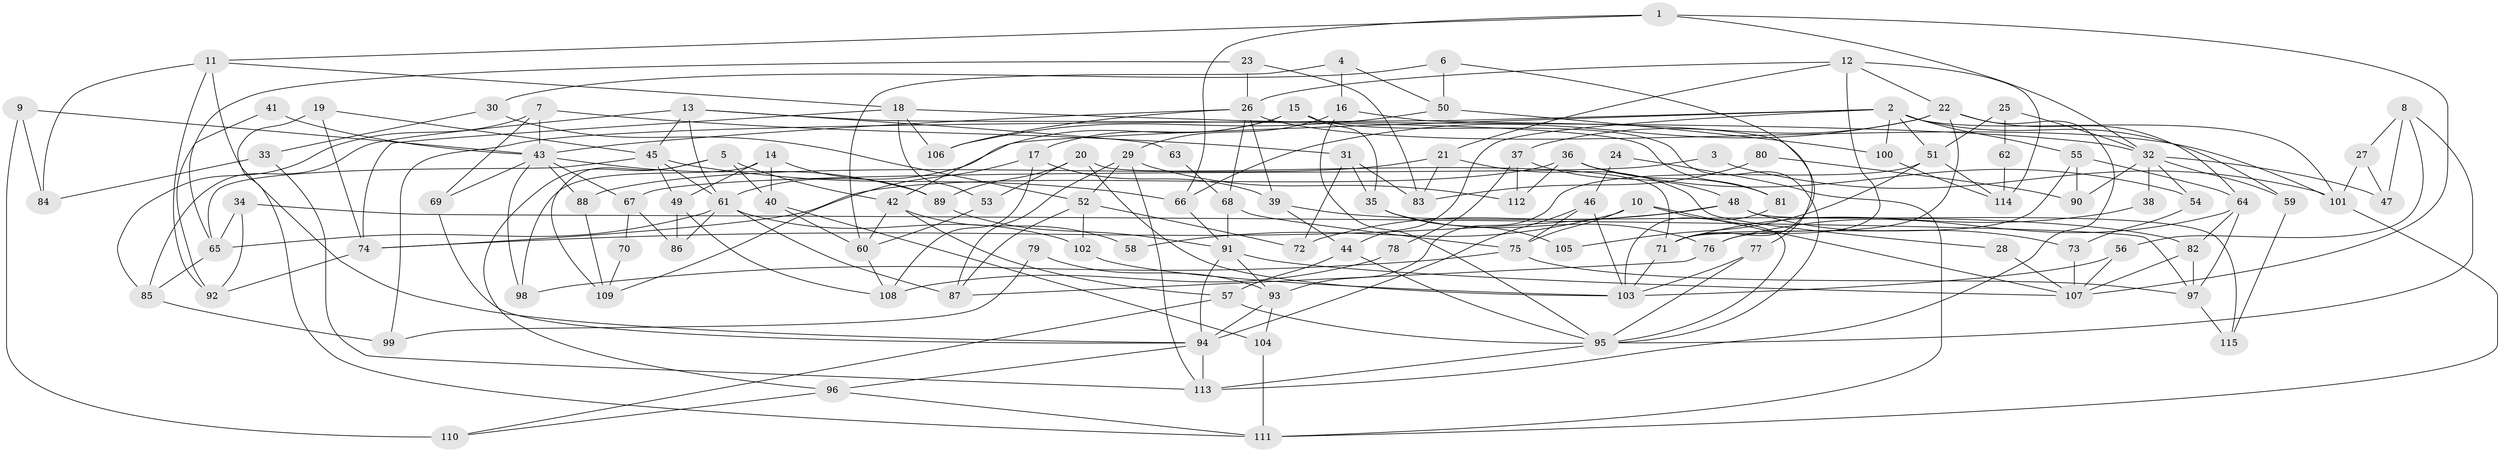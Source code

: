 // Generated by graph-tools (version 1.1) at 2025/11/02/27/25 16:11:18]
// undirected, 115 vertices, 230 edges
graph export_dot {
graph [start="1"]
  node [color=gray90,style=filled];
  1;
  2;
  3;
  4;
  5;
  6;
  7;
  8;
  9;
  10;
  11;
  12;
  13;
  14;
  15;
  16;
  17;
  18;
  19;
  20;
  21;
  22;
  23;
  24;
  25;
  26;
  27;
  28;
  29;
  30;
  31;
  32;
  33;
  34;
  35;
  36;
  37;
  38;
  39;
  40;
  41;
  42;
  43;
  44;
  45;
  46;
  47;
  48;
  49;
  50;
  51;
  52;
  53;
  54;
  55;
  56;
  57;
  58;
  59;
  60;
  61;
  62;
  63;
  64;
  65;
  66;
  67;
  68;
  69;
  70;
  71;
  72;
  73;
  74;
  75;
  76;
  77;
  78;
  79;
  80;
  81;
  82;
  83;
  84;
  85;
  86;
  87;
  88;
  89;
  90;
  91;
  92;
  93;
  94;
  95;
  96;
  97;
  98;
  99;
  100;
  101;
  102;
  103;
  104;
  105;
  106;
  107;
  108;
  109;
  110;
  111;
  112;
  113;
  114;
  115;
  1 -- 32;
  1 -- 66;
  1 -- 11;
  1 -- 107;
  2 -- 44;
  2 -- 61;
  2 -- 51;
  2 -- 55;
  2 -- 59;
  2 -- 99;
  2 -- 100;
  2 -- 101;
  3 -- 101;
  3 -- 67;
  4 -- 16;
  4 -- 50;
  4 -- 60;
  5 -- 40;
  5 -- 96;
  5 -- 42;
  5 -- 109;
  6 -- 71;
  6 -- 50;
  6 -- 30;
  7 -- 85;
  7 -- 69;
  7 -- 31;
  7 -- 43;
  8 -- 95;
  8 -- 56;
  8 -- 27;
  8 -- 47;
  9 -- 84;
  9 -- 43;
  9 -- 110;
  10 -- 75;
  10 -- 107;
  10 -- 58;
  10 -- 95;
  11 -- 92;
  11 -- 18;
  11 -- 84;
  11 -- 94;
  12 -- 26;
  12 -- 22;
  12 -- 21;
  12 -- 71;
  12 -- 114;
  13 -- 45;
  13 -- 61;
  13 -- 63;
  13 -- 81;
  13 -- 85;
  14 -- 89;
  14 -- 98;
  14 -- 40;
  14 -- 49;
  15 -- 95;
  15 -- 42;
  15 -- 17;
  15 -- 35;
  16 -- 95;
  16 -- 29;
  16 -- 77;
  17 -- 39;
  17 -- 108;
  17 -- 109;
  18 -- 32;
  18 -- 53;
  18 -- 74;
  18 -- 106;
  19 -- 111;
  19 -- 74;
  19 -- 45;
  20 -- 53;
  20 -- 71;
  20 -- 89;
  20 -- 103;
  21 -- 88;
  21 -- 28;
  21 -- 83;
  22 -- 66;
  22 -- 71;
  22 -- 37;
  22 -- 64;
  22 -- 113;
  23 -- 83;
  23 -- 65;
  23 -- 26;
  24 -- 111;
  24 -- 46;
  25 -- 51;
  25 -- 32;
  25 -- 62;
  26 -- 43;
  26 -- 39;
  26 -- 68;
  26 -- 101;
  26 -- 106;
  27 -- 101;
  27 -- 47;
  28 -- 107;
  29 -- 52;
  29 -- 113;
  29 -- 87;
  29 -- 112;
  30 -- 52;
  30 -- 33;
  31 -- 72;
  31 -- 35;
  31 -- 83;
  32 -- 47;
  32 -- 59;
  32 -- 38;
  32 -- 54;
  32 -- 90;
  33 -- 113;
  33 -- 84;
  34 -- 65;
  34 -- 97;
  34 -- 92;
  35 -- 76;
  35 -- 105;
  36 -- 74;
  36 -- 81;
  36 -- 54;
  36 -- 112;
  37 -- 112;
  37 -- 48;
  37 -- 78;
  38 -- 71;
  39 -- 82;
  39 -- 44;
  40 -- 104;
  40 -- 60;
  41 -- 43;
  41 -- 92;
  42 -- 60;
  42 -- 57;
  42 -- 58;
  43 -- 89;
  43 -- 67;
  43 -- 69;
  43 -- 88;
  43 -- 98;
  44 -- 57;
  44 -- 95;
  45 -- 49;
  45 -- 61;
  45 -- 65;
  45 -- 66;
  46 -- 94;
  46 -- 103;
  46 -- 75;
  48 -- 73;
  48 -- 72;
  48 -- 74;
  48 -- 115;
  49 -- 108;
  49 -- 86;
  50 -- 106;
  50 -- 100;
  51 -- 93;
  51 -- 105;
  51 -- 114;
  52 -- 102;
  52 -- 87;
  52 -- 72;
  53 -- 60;
  54 -- 73;
  55 -- 64;
  55 -- 76;
  55 -- 90;
  56 -- 103;
  56 -- 107;
  57 -- 95;
  57 -- 110;
  59 -- 115;
  60 -- 108;
  61 -- 87;
  61 -- 65;
  61 -- 86;
  61 -- 102;
  62 -- 114;
  63 -- 68;
  64 -- 76;
  64 -- 82;
  64 -- 97;
  65 -- 85;
  66 -- 91;
  67 -- 86;
  67 -- 70;
  68 -- 91;
  68 -- 75;
  69 -- 94;
  70 -- 109;
  71 -- 103;
  73 -- 107;
  74 -- 92;
  75 -- 97;
  75 -- 98;
  76 -- 87;
  77 -- 95;
  77 -- 103;
  78 -- 108;
  79 -- 93;
  79 -- 99;
  80 -- 83;
  80 -- 90;
  81 -- 103;
  82 -- 97;
  82 -- 107;
  85 -- 99;
  88 -- 109;
  89 -- 91;
  91 -- 94;
  91 -- 107;
  91 -- 93;
  93 -- 94;
  93 -- 104;
  94 -- 113;
  94 -- 96;
  95 -- 113;
  96 -- 110;
  96 -- 111;
  97 -- 115;
  100 -- 114;
  101 -- 111;
  102 -- 103;
  104 -- 111;
}
